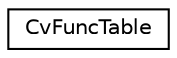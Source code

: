 digraph "Graphical Class Hierarchy"
{
 // LATEX_PDF_SIZE
  edge [fontname="Helvetica",fontsize="10",labelfontname="Helvetica",labelfontsize="10"];
  node [fontname="Helvetica",fontsize="10",shape=record];
  rankdir="LR";
  Node0 [label="CvFuncTable",height=0.2,width=0.4,color="black", fillcolor="white", style="filled",URL="$struct_cv_func_table.html",tooltip=" "];
}
